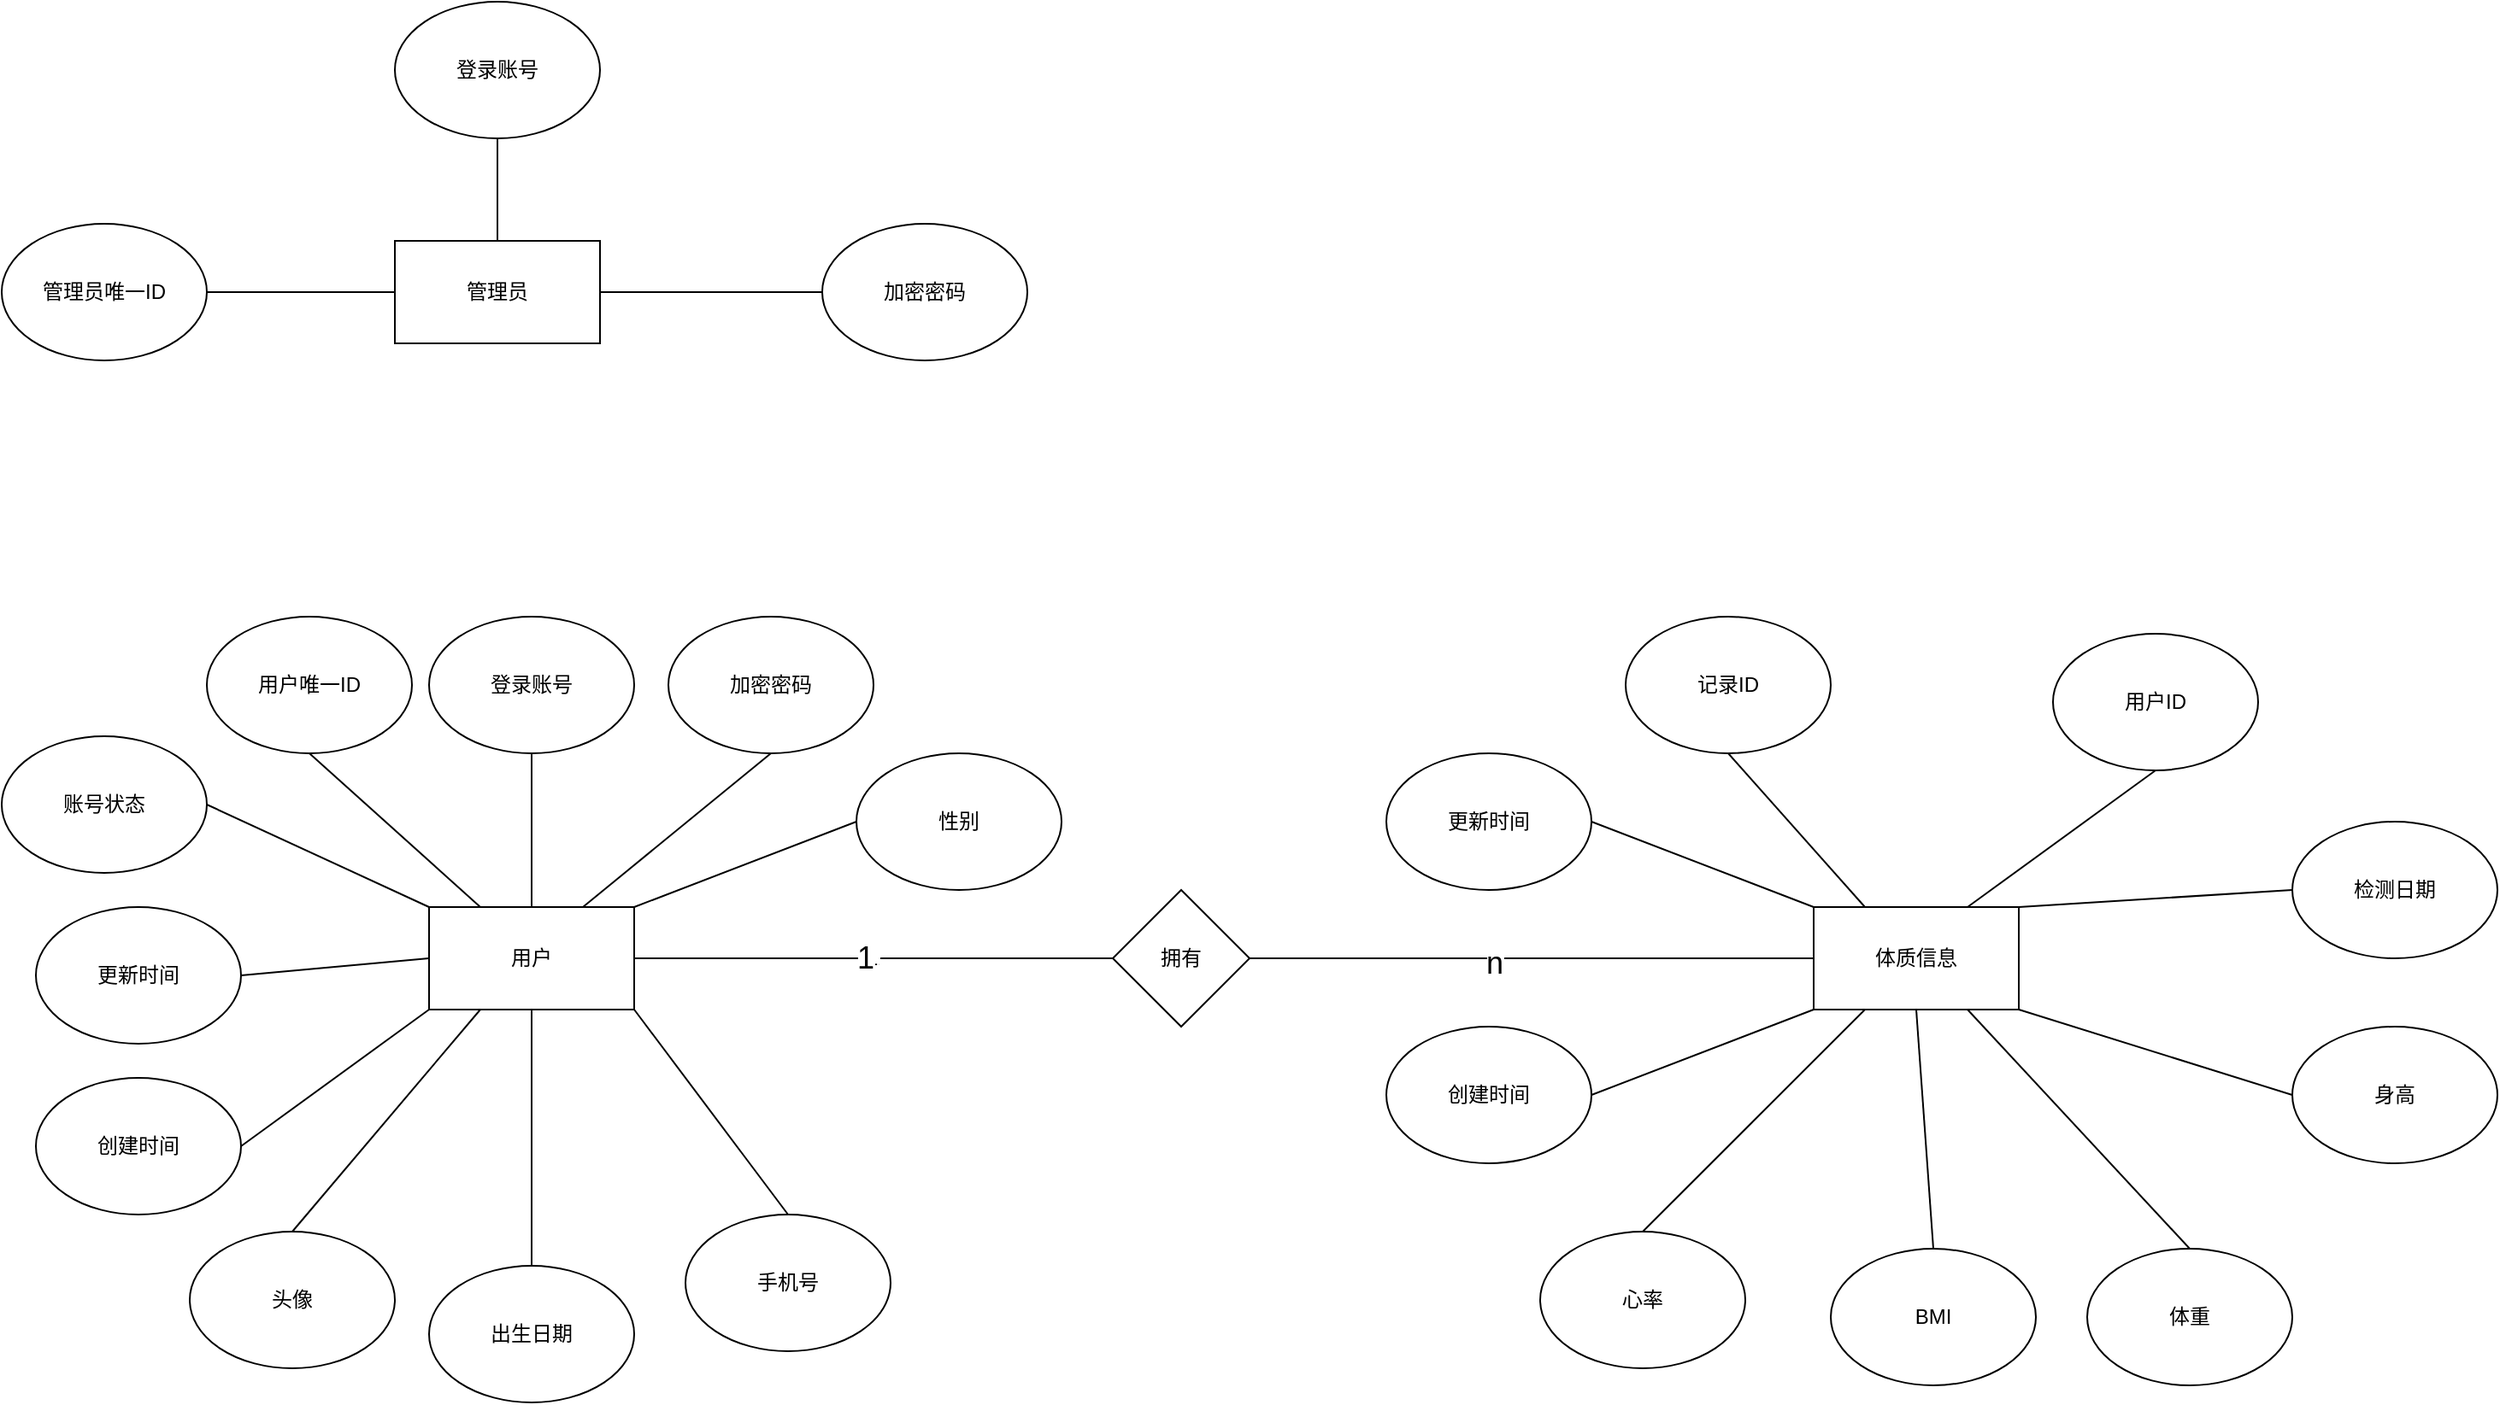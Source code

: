 <mxfile version="27.0.3">
  <diagram id="R2lEEEUBdFMjLlhIrx00" name="Page-1">
    <mxGraphModel dx="1724" dy="1055" grid="1" gridSize="10" guides="1" tooltips="1" connect="1" arrows="1" fold="1" page="1" pageScale="1" pageWidth="850" pageHeight="1100" math="0" shadow="0" extFonts="Permanent Marker^https://fonts.googleapis.com/css?family=Permanent+Marker">
      <root>
        <mxCell id="0" />
        <mxCell id="1" parent="0" />
        <mxCell id="flklW_hbpzhQS2hQIJ5l-1" value="管理员" style="rounded=0;whiteSpace=wrap;html=1;" vertex="1" parent="1">
          <mxGeometry x="310" y="190" width="120" height="60" as="geometry" />
        </mxCell>
        <mxCell id="flklW_hbpzhQS2hQIJ5l-2" value="管理员唯一ID" style="ellipse;whiteSpace=wrap;html=1;" vertex="1" parent="1">
          <mxGeometry x="80" y="180" width="120" height="80" as="geometry" />
        </mxCell>
        <mxCell id="flklW_hbpzhQS2hQIJ5l-3" value="登录账号" style="ellipse;whiteSpace=wrap;html=1;" vertex="1" parent="1">
          <mxGeometry x="310" y="50" width="120" height="80" as="geometry" />
        </mxCell>
        <mxCell id="flklW_hbpzhQS2hQIJ5l-4" value="加密密码" style="ellipse;whiteSpace=wrap;html=1;" vertex="1" parent="1">
          <mxGeometry x="560" y="180" width="120" height="80" as="geometry" />
        </mxCell>
        <mxCell id="flklW_hbpzhQS2hQIJ5l-5" value="用户" style="rounded=0;whiteSpace=wrap;html=1;" vertex="1" parent="1">
          <mxGeometry x="330" y="580" width="120" height="60" as="geometry" />
        </mxCell>
        <mxCell id="flklW_hbpzhQS2hQIJ5l-6" value="用户唯一ID" style="ellipse;whiteSpace=wrap;html=1;" vertex="1" parent="1">
          <mxGeometry x="200" y="410" width="120" height="80" as="geometry" />
        </mxCell>
        <mxCell id="flklW_hbpzhQS2hQIJ5l-7" value="登录账号" style="ellipse;whiteSpace=wrap;html=1;" vertex="1" parent="1">
          <mxGeometry x="330" y="410" width="120" height="80" as="geometry" />
        </mxCell>
        <mxCell id="flklW_hbpzhQS2hQIJ5l-8" value="加密密码" style="ellipse;whiteSpace=wrap;html=1;" vertex="1" parent="1">
          <mxGeometry x="470" y="410" width="120" height="80" as="geometry" />
        </mxCell>
        <mxCell id="flklW_hbpzhQS2hQIJ5l-9" value="性别" style="ellipse;whiteSpace=wrap;html=1;" vertex="1" parent="1">
          <mxGeometry x="580" y="490" width="120" height="80" as="geometry" />
        </mxCell>
        <mxCell id="flklW_hbpzhQS2hQIJ5l-10" value="出生日期" style="ellipse;whiteSpace=wrap;html=1;" vertex="1" parent="1">
          <mxGeometry x="330" y="790" width="120" height="80" as="geometry" />
        </mxCell>
        <mxCell id="flklW_hbpzhQS2hQIJ5l-11" value="手机号" style="ellipse;whiteSpace=wrap;html=1;" vertex="1" parent="1">
          <mxGeometry x="480" y="760" width="120" height="80" as="geometry" />
        </mxCell>
        <mxCell id="flklW_hbpzhQS2hQIJ5l-12" value="头像" style="ellipse;whiteSpace=wrap;html=1;" vertex="1" parent="1">
          <mxGeometry x="190" y="770" width="120" height="80" as="geometry" />
        </mxCell>
        <mxCell id="flklW_hbpzhQS2hQIJ5l-13" value="创建时间" style="ellipse;whiteSpace=wrap;html=1;" vertex="1" parent="1">
          <mxGeometry x="100" y="680" width="120" height="80" as="geometry" />
        </mxCell>
        <mxCell id="flklW_hbpzhQS2hQIJ5l-14" value="更新时间" style="ellipse;whiteSpace=wrap;html=1;" vertex="1" parent="1">
          <mxGeometry x="100" y="580" width="120" height="80" as="geometry" />
        </mxCell>
        <mxCell id="flklW_hbpzhQS2hQIJ5l-15" value="账号状态" style="ellipse;whiteSpace=wrap;html=1;" vertex="1" parent="1">
          <mxGeometry x="80" y="480" width="120" height="80" as="geometry" />
        </mxCell>
        <mxCell id="flklW_hbpzhQS2hQIJ5l-16" value="体质信息" style="rounded=0;whiteSpace=wrap;html=1;" vertex="1" parent="1">
          <mxGeometry x="1140" y="580" width="120" height="60" as="geometry" />
        </mxCell>
        <mxCell id="flklW_hbpzhQS2hQIJ5l-17" value="记录ID" style="ellipse;whiteSpace=wrap;html=1;" vertex="1" parent="1">
          <mxGeometry x="1030" y="410" width="120" height="80" as="geometry" />
        </mxCell>
        <mxCell id="flklW_hbpzhQS2hQIJ5l-18" value="用户ID" style="ellipse;whiteSpace=wrap;html=1;" vertex="1" parent="1">
          <mxGeometry x="1280" y="420" width="120" height="80" as="geometry" />
        </mxCell>
        <mxCell id="flklW_hbpzhQS2hQIJ5l-19" value="检测日期" style="ellipse;whiteSpace=wrap;html=1;" vertex="1" parent="1">
          <mxGeometry x="1420" y="530" width="120" height="80" as="geometry" />
        </mxCell>
        <mxCell id="flklW_hbpzhQS2hQIJ5l-20" value="身高" style="ellipse;whiteSpace=wrap;html=1;" vertex="1" parent="1">
          <mxGeometry x="1420" y="650" width="120" height="80" as="geometry" />
        </mxCell>
        <mxCell id="flklW_hbpzhQS2hQIJ5l-21" value="体重" style="ellipse;whiteSpace=wrap;html=1;" vertex="1" parent="1">
          <mxGeometry x="1300" y="780" width="120" height="80" as="geometry" />
        </mxCell>
        <mxCell id="flklW_hbpzhQS2hQIJ5l-22" value="BMI" style="ellipse;whiteSpace=wrap;html=1;" vertex="1" parent="1">
          <mxGeometry x="1150" y="780" width="120" height="80" as="geometry" />
        </mxCell>
        <mxCell id="flklW_hbpzhQS2hQIJ5l-23" value="心率" style="ellipse;whiteSpace=wrap;html=1;" vertex="1" parent="1">
          <mxGeometry x="980" y="770" width="120" height="80" as="geometry" />
        </mxCell>
        <mxCell id="flklW_hbpzhQS2hQIJ5l-24" value="创建时间" style="ellipse;whiteSpace=wrap;html=1;" vertex="1" parent="1">
          <mxGeometry x="890" y="650" width="120" height="80" as="geometry" />
        </mxCell>
        <mxCell id="flklW_hbpzhQS2hQIJ5l-25" value="更新时间" style="ellipse;whiteSpace=wrap;html=1;" vertex="1" parent="1">
          <mxGeometry x="890" y="490" width="120" height="80" as="geometry" />
        </mxCell>
        <mxCell id="flklW_hbpzhQS2hQIJ5l-26" value="" style="endArrow=none;html=1;rounded=0;exitX=0.75;exitY=0;exitDx=0;exitDy=0;entryX=0.5;entryY=1;entryDx=0;entryDy=0;" edge="1" parent="1" source="flklW_hbpzhQS2hQIJ5l-16" target="flklW_hbpzhQS2hQIJ5l-18">
          <mxGeometry width="50" height="50" relative="1" as="geometry">
            <mxPoint x="1220" y="720" as="sourcePoint" />
            <mxPoint x="1270" y="670" as="targetPoint" />
          </mxGeometry>
        </mxCell>
        <mxCell id="flklW_hbpzhQS2hQIJ5l-27" value="" style="endArrow=none;html=1;rounded=0;exitX=1;exitY=0;exitDx=0;exitDy=0;entryX=0;entryY=0.5;entryDx=0;entryDy=0;" edge="1" parent="1" source="flklW_hbpzhQS2hQIJ5l-16" target="flklW_hbpzhQS2hQIJ5l-19">
          <mxGeometry width="50" height="50" relative="1" as="geometry">
            <mxPoint x="1310" y="710" as="sourcePoint" />
            <mxPoint x="1360" y="660" as="targetPoint" />
          </mxGeometry>
        </mxCell>
        <mxCell id="flklW_hbpzhQS2hQIJ5l-28" value="" style="endArrow=none;html=1;rounded=0;exitX=1;exitY=1;exitDx=0;exitDy=0;entryX=0;entryY=0.5;entryDx=0;entryDy=0;" edge="1" parent="1" source="flklW_hbpzhQS2hQIJ5l-16" target="flklW_hbpzhQS2hQIJ5l-20">
          <mxGeometry width="50" height="50" relative="1" as="geometry">
            <mxPoint x="1310" y="720" as="sourcePoint" />
            <mxPoint x="1360" y="670" as="targetPoint" />
          </mxGeometry>
        </mxCell>
        <mxCell id="flklW_hbpzhQS2hQIJ5l-29" value="" style="endArrow=none;html=1;rounded=0;exitX=0.75;exitY=1;exitDx=0;exitDy=0;entryX=0.5;entryY=0;entryDx=0;entryDy=0;" edge="1" parent="1" source="flklW_hbpzhQS2hQIJ5l-16" target="flklW_hbpzhQS2hQIJ5l-21">
          <mxGeometry width="50" height="50" relative="1" as="geometry">
            <mxPoint x="1210" y="780" as="sourcePoint" />
            <mxPoint x="1260" y="730" as="targetPoint" />
          </mxGeometry>
        </mxCell>
        <mxCell id="flklW_hbpzhQS2hQIJ5l-30" value="" style="endArrow=none;html=1;rounded=0;entryX=0.5;entryY=1;entryDx=0;entryDy=0;exitX=0.5;exitY=0;exitDx=0;exitDy=0;" edge="1" parent="1" source="flklW_hbpzhQS2hQIJ5l-22" target="flklW_hbpzhQS2hQIJ5l-16">
          <mxGeometry width="50" height="50" relative="1" as="geometry">
            <mxPoint x="1150" y="750" as="sourcePoint" />
            <mxPoint x="1200" y="700" as="targetPoint" />
          </mxGeometry>
        </mxCell>
        <mxCell id="flklW_hbpzhQS2hQIJ5l-31" value="" style="endArrow=none;html=1;rounded=0;entryX=0.25;entryY=1;entryDx=0;entryDy=0;exitX=0.5;exitY=0;exitDx=0;exitDy=0;" edge="1" parent="1" source="flklW_hbpzhQS2hQIJ5l-23" target="flklW_hbpzhQS2hQIJ5l-16">
          <mxGeometry width="50" height="50" relative="1" as="geometry">
            <mxPoint x="1090" y="730" as="sourcePoint" />
            <mxPoint x="1140" y="680" as="targetPoint" />
          </mxGeometry>
        </mxCell>
        <mxCell id="flklW_hbpzhQS2hQIJ5l-32" value="" style="endArrow=none;html=1;rounded=0;entryX=0;entryY=1;entryDx=0;entryDy=0;exitX=1;exitY=0.5;exitDx=0;exitDy=0;" edge="1" parent="1" source="flklW_hbpzhQS2hQIJ5l-24" target="flklW_hbpzhQS2hQIJ5l-16">
          <mxGeometry width="50" height="50" relative="1" as="geometry">
            <mxPoint x="1050" y="720" as="sourcePoint" />
            <mxPoint x="1100" y="670" as="targetPoint" />
          </mxGeometry>
        </mxCell>
        <mxCell id="flklW_hbpzhQS2hQIJ5l-33" value="" style="endArrow=none;html=1;rounded=0;entryX=0;entryY=0;entryDx=0;entryDy=0;exitX=1;exitY=0.5;exitDx=0;exitDy=0;" edge="1" parent="1" source="flklW_hbpzhQS2hQIJ5l-25" target="flklW_hbpzhQS2hQIJ5l-16">
          <mxGeometry width="50" height="50" relative="1" as="geometry">
            <mxPoint x="1060" y="600" as="sourcePoint" />
            <mxPoint x="1110" y="550" as="targetPoint" />
          </mxGeometry>
        </mxCell>
        <mxCell id="flklW_hbpzhQS2hQIJ5l-34" value="" style="endArrow=none;html=1;rounded=0;exitX=0.5;exitY=1;exitDx=0;exitDy=0;entryX=0.25;entryY=0;entryDx=0;entryDy=0;" edge="1" parent="1" source="flklW_hbpzhQS2hQIJ5l-17" target="flklW_hbpzhQS2hQIJ5l-16">
          <mxGeometry width="50" height="50" relative="1" as="geometry">
            <mxPoint x="1140" y="490" as="sourcePoint" />
            <mxPoint x="1190" y="440" as="targetPoint" />
          </mxGeometry>
        </mxCell>
        <mxCell id="flklW_hbpzhQS2hQIJ5l-35" value="" style="endArrow=none;html=1;rounded=0;exitX=0.5;exitY=0;exitDx=0;exitDy=0;entryX=0.5;entryY=1;entryDx=0;entryDy=0;" edge="1" parent="1" source="flklW_hbpzhQS2hQIJ5l-5" target="flklW_hbpzhQS2hQIJ5l-7">
          <mxGeometry width="50" height="50" relative="1" as="geometry">
            <mxPoint x="380" y="740" as="sourcePoint" />
            <mxPoint x="430" y="690" as="targetPoint" />
          </mxGeometry>
        </mxCell>
        <mxCell id="flklW_hbpzhQS2hQIJ5l-36" value="" style="endArrow=none;html=1;rounded=0;exitX=0.25;exitY=0;exitDx=0;exitDy=0;entryX=0.5;entryY=1;entryDx=0;entryDy=0;" edge="1" parent="1" source="flklW_hbpzhQS2hQIJ5l-5" target="flklW_hbpzhQS2hQIJ5l-6">
          <mxGeometry width="50" height="50" relative="1" as="geometry">
            <mxPoint x="300" y="560" as="sourcePoint" />
            <mxPoint x="350" y="510" as="targetPoint" />
          </mxGeometry>
        </mxCell>
        <mxCell id="flklW_hbpzhQS2hQIJ5l-37" value="" style="endArrow=none;html=1;rounded=0;entryX=0;entryY=0;entryDx=0;entryDy=0;exitX=1;exitY=0.5;exitDx=0;exitDy=0;" edge="1" parent="1" source="flklW_hbpzhQS2hQIJ5l-15" target="flklW_hbpzhQS2hQIJ5l-5">
          <mxGeometry width="50" height="50" relative="1" as="geometry">
            <mxPoint x="230" y="660" as="sourcePoint" />
            <mxPoint x="280" y="610" as="targetPoint" />
          </mxGeometry>
        </mxCell>
        <mxCell id="flklW_hbpzhQS2hQIJ5l-38" value="" style="endArrow=none;html=1;rounded=0;exitX=0.75;exitY=0;exitDx=0;exitDy=0;entryX=0.5;entryY=1;entryDx=0;entryDy=0;" edge="1" parent="1" source="flklW_hbpzhQS2hQIJ5l-5" target="flklW_hbpzhQS2hQIJ5l-8">
          <mxGeometry width="50" height="50" relative="1" as="geometry">
            <mxPoint x="470" y="620" as="sourcePoint" />
            <mxPoint x="520" y="570" as="targetPoint" />
          </mxGeometry>
        </mxCell>
        <mxCell id="flklW_hbpzhQS2hQIJ5l-39" value="" style="endArrow=none;html=1;rounded=0;exitX=1;exitY=0;exitDx=0;exitDy=0;entryX=0;entryY=0.5;entryDx=0;entryDy=0;" edge="1" parent="1" source="flklW_hbpzhQS2hQIJ5l-5" target="flklW_hbpzhQS2hQIJ5l-9">
          <mxGeometry width="50" height="50" relative="1" as="geometry">
            <mxPoint x="520" y="640" as="sourcePoint" />
            <mxPoint x="570" y="590" as="targetPoint" />
          </mxGeometry>
        </mxCell>
        <mxCell id="flklW_hbpzhQS2hQIJ5l-40" value="" style="endArrow=none;html=1;rounded=0;entryX=0;entryY=0.5;entryDx=0;entryDy=0;exitX=1;exitY=0.5;exitDx=0;exitDy=0;" edge="1" parent="1" source="flklW_hbpzhQS2hQIJ5l-14" target="flklW_hbpzhQS2hQIJ5l-5">
          <mxGeometry width="50" height="50" relative="1" as="geometry">
            <mxPoint x="250" y="690" as="sourcePoint" />
            <mxPoint x="300" y="640" as="targetPoint" />
          </mxGeometry>
        </mxCell>
        <mxCell id="flklW_hbpzhQS2hQIJ5l-41" value="" style="endArrow=none;html=1;rounded=0;exitX=0.5;exitY=1;exitDx=0;exitDy=0;entryX=0.5;entryY=0;entryDx=0;entryDy=0;" edge="1" parent="1" source="flklW_hbpzhQS2hQIJ5l-5" target="flklW_hbpzhQS2hQIJ5l-10">
          <mxGeometry width="50" height="50" relative="1" as="geometry">
            <mxPoint x="470" y="700" as="sourcePoint" />
            <mxPoint x="520" y="650" as="targetPoint" />
          </mxGeometry>
        </mxCell>
        <mxCell id="flklW_hbpzhQS2hQIJ5l-42" value="" style="endArrow=none;html=1;rounded=0;entryX=1;entryY=1;entryDx=0;entryDy=0;exitX=0.5;exitY=0;exitDx=0;exitDy=0;" edge="1" parent="1" source="flklW_hbpzhQS2hQIJ5l-11" target="flklW_hbpzhQS2hQIJ5l-5">
          <mxGeometry width="50" height="50" relative="1" as="geometry">
            <mxPoint x="390" y="770" as="sourcePoint" />
            <mxPoint x="440" y="720" as="targetPoint" />
          </mxGeometry>
        </mxCell>
        <mxCell id="flklW_hbpzhQS2hQIJ5l-43" value="" style="endArrow=none;html=1;rounded=0;entryX=0;entryY=1;entryDx=0;entryDy=0;exitX=1;exitY=0.5;exitDx=0;exitDy=0;" edge="1" parent="1" source="flklW_hbpzhQS2hQIJ5l-13" target="flklW_hbpzhQS2hQIJ5l-5">
          <mxGeometry width="50" height="50" relative="1" as="geometry">
            <mxPoint x="260" y="730" as="sourcePoint" />
            <mxPoint x="310" y="680" as="targetPoint" />
          </mxGeometry>
        </mxCell>
        <mxCell id="flklW_hbpzhQS2hQIJ5l-44" value="" style="endArrow=none;html=1;rounded=0;exitX=0.5;exitY=0;exitDx=0;exitDy=0;entryX=0.25;entryY=1;entryDx=0;entryDy=0;" edge="1" parent="1" source="flklW_hbpzhQS2hQIJ5l-12" target="flklW_hbpzhQS2hQIJ5l-5">
          <mxGeometry width="50" height="50" relative="1" as="geometry">
            <mxPoint x="290" y="780" as="sourcePoint" />
            <mxPoint x="340" y="730" as="targetPoint" />
          </mxGeometry>
        </mxCell>
        <mxCell id="flklW_hbpzhQS2hQIJ5l-45" value="拥有" style="rhombus;whiteSpace=wrap;html=1;" vertex="1" parent="1">
          <mxGeometry x="730" y="570" width="80" height="80" as="geometry" />
        </mxCell>
        <mxCell id="flklW_hbpzhQS2hQIJ5l-46" value="1" style="endArrow=none;html=1;rounded=0;exitX=0;exitY=0.5;exitDx=0;exitDy=0;entryX=1;entryY=0.5;entryDx=0;entryDy=0;" edge="1" parent="1" source="flklW_hbpzhQS2hQIJ5l-45" target="flklW_hbpzhQS2hQIJ5l-5">
          <mxGeometry width="50" height="50" relative="1" as="geometry">
            <mxPoint x="350" y="820" as="sourcePoint" />
            <mxPoint x="400" y="770" as="targetPoint" />
          </mxGeometry>
        </mxCell>
        <mxCell id="flklW_hbpzhQS2hQIJ5l-48" value="1" style="edgeLabel;html=1;align=center;verticalAlign=middle;resizable=0;points=[];" vertex="1" connectable="0" parent="flklW_hbpzhQS2hQIJ5l-46">
          <mxGeometry x="0.009" relative="1" as="geometry">
            <mxPoint as="offset" />
          </mxGeometry>
        </mxCell>
        <mxCell id="flklW_hbpzhQS2hQIJ5l-54" value="&lt;font style=&quot;font-size: 18px;&quot;&gt;1&lt;/font&gt;" style="edgeLabel;html=1;align=center;verticalAlign=middle;resizable=0;points=[];" vertex="1" connectable="0" parent="flklW_hbpzhQS2hQIJ5l-46">
          <mxGeometry x="0.048" relative="1" as="geometry">
            <mxPoint x="1" as="offset" />
          </mxGeometry>
        </mxCell>
        <mxCell id="flklW_hbpzhQS2hQIJ5l-47" value="" style="endArrow=none;html=1;rounded=0;entryX=1;entryY=0.5;entryDx=0;entryDy=0;exitX=0;exitY=0.5;exitDx=0;exitDy=0;" edge="1" parent="1" source="flklW_hbpzhQS2hQIJ5l-16" target="flklW_hbpzhQS2hQIJ5l-45">
          <mxGeometry width="50" height="50" relative="1" as="geometry">
            <mxPoint x="230" y="1010" as="sourcePoint" />
            <mxPoint x="280" y="960" as="targetPoint" />
          </mxGeometry>
        </mxCell>
        <mxCell id="flklW_hbpzhQS2hQIJ5l-50" value="&lt;font style=&quot;font-size: 18px;&quot;&gt;n&lt;/font&gt;" style="edgeLabel;html=1;align=center;verticalAlign=middle;resizable=0;points=[];" vertex="1" connectable="0" parent="flklW_hbpzhQS2hQIJ5l-47">
          <mxGeometry x="0.136" y="3" relative="1" as="geometry">
            <mxPoint as="offset" />
          </mxGeometry>
        </mxCell>
        <mxCell id="flklW_hbpzhQS2hQIJ5l-51" value="" style="endArrow=none;html=1;rounded=0;entryX=0.5;entryY=1;entryDx=0;entryDy=0;exitX=0.5;exitY=0;exitDx=0;exitDy=0;" edge="1" parent="1" source="flklW_hbpzhQS2hQIJ5l-1" target="flklW_hbpzhQS2hQIJ5l-3">
          <mxGeometry width="50" height="50" relative="1" as="geometry">
            <mxPoint x="270" y="200" as="sourcePoint" />
            <mxPoint x="320" y="150" as="targetPoint" />
          </mxGeometry>
        </mxCell>
        <mxCell id="flklW_hbpzhQS2hQIJ5l-52" value="" style="endArrow=none;html=1;rounded=0;exitX=1;exitY=0.5;exitDx=0;exitDy=0;entryX=0;entryY=0.5;entryDx=0;entryDy=0;" edge="1" parent="1" source="flklW_hbpzhQS2hQIJ5l-2" target="flklW_hbpzhQS2hQIJ5l-1">
          <mxGeometry width="50" height="50" relative="1" as="geometry">
            <mxPoint x="190" y="180" as="sourcePoint" />
            <mxPoint x="240" y="130" as="targetPoint" />
          </mxGeometry>
        </mxCell>
        <mxCell id="flklW_hbpzhQS2hQIJ5l-53" value="" style="endArrow=none;html=1;rounded=0;exitX=1;exitY=0.5;exitDx=0;exitDy=0;entryX=0;entryY=0.5;entryDx=0;entryDy=0;" edge="1" parent="1" source="flklW_hbpzhQS2hQIJ5l-1" target="flklW_hbpzhQS2hQIJ5l-4">
          <mxGeometry width="50" height="50" relative="1" as="geometry">
            <mxPoint x="460" y="180" as="sourcePoint" />
            <mxPoint x="510" y="130" as="targetPoint" />
          </mxGeometry>
        </mxCell>
      </root>
    </mxGraphModel>
  </diagram>
</mxfile>
